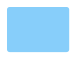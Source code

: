 @startuml

skinparam ClassBackgroundColor #LightSkyBlue
skinparam ClassFontColor #LightSkyBlue
skinparam ClassBorderColor #LightSkyBlue

skinparam ClassStereotypeFontSize 0
skinparam CircledCharacterFontSize 0
skinparam CircledCharacterRadius 0
skinparam ClassBorderThickness 0
skinparam Shadowing false

class Dummy

@enduml